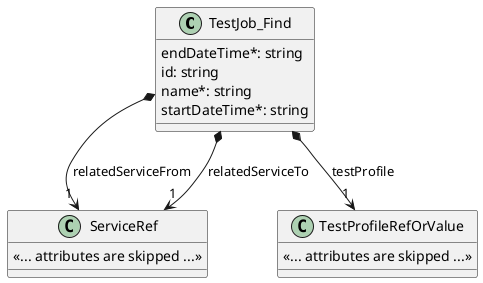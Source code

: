 @startuml useCase8Model

class TestJob_Find {

    endDateTime*: string
    id: string
    name*: string
    startDateTime*: string
}

TestJob_Find *-->"1" ServiceRef : relatedServiceFrom
TestJob_Find *-->"1" ServiceRef : relatedServiceTo
TestJob_Find *-->"1" TestProfileRefOrValue : testProfile


class ServiceRef {

    <<... attributes are skipped ...>>
}


class TestProfileRefOrValue {

    <<... attributes are skipped ...>>
}
@enduml